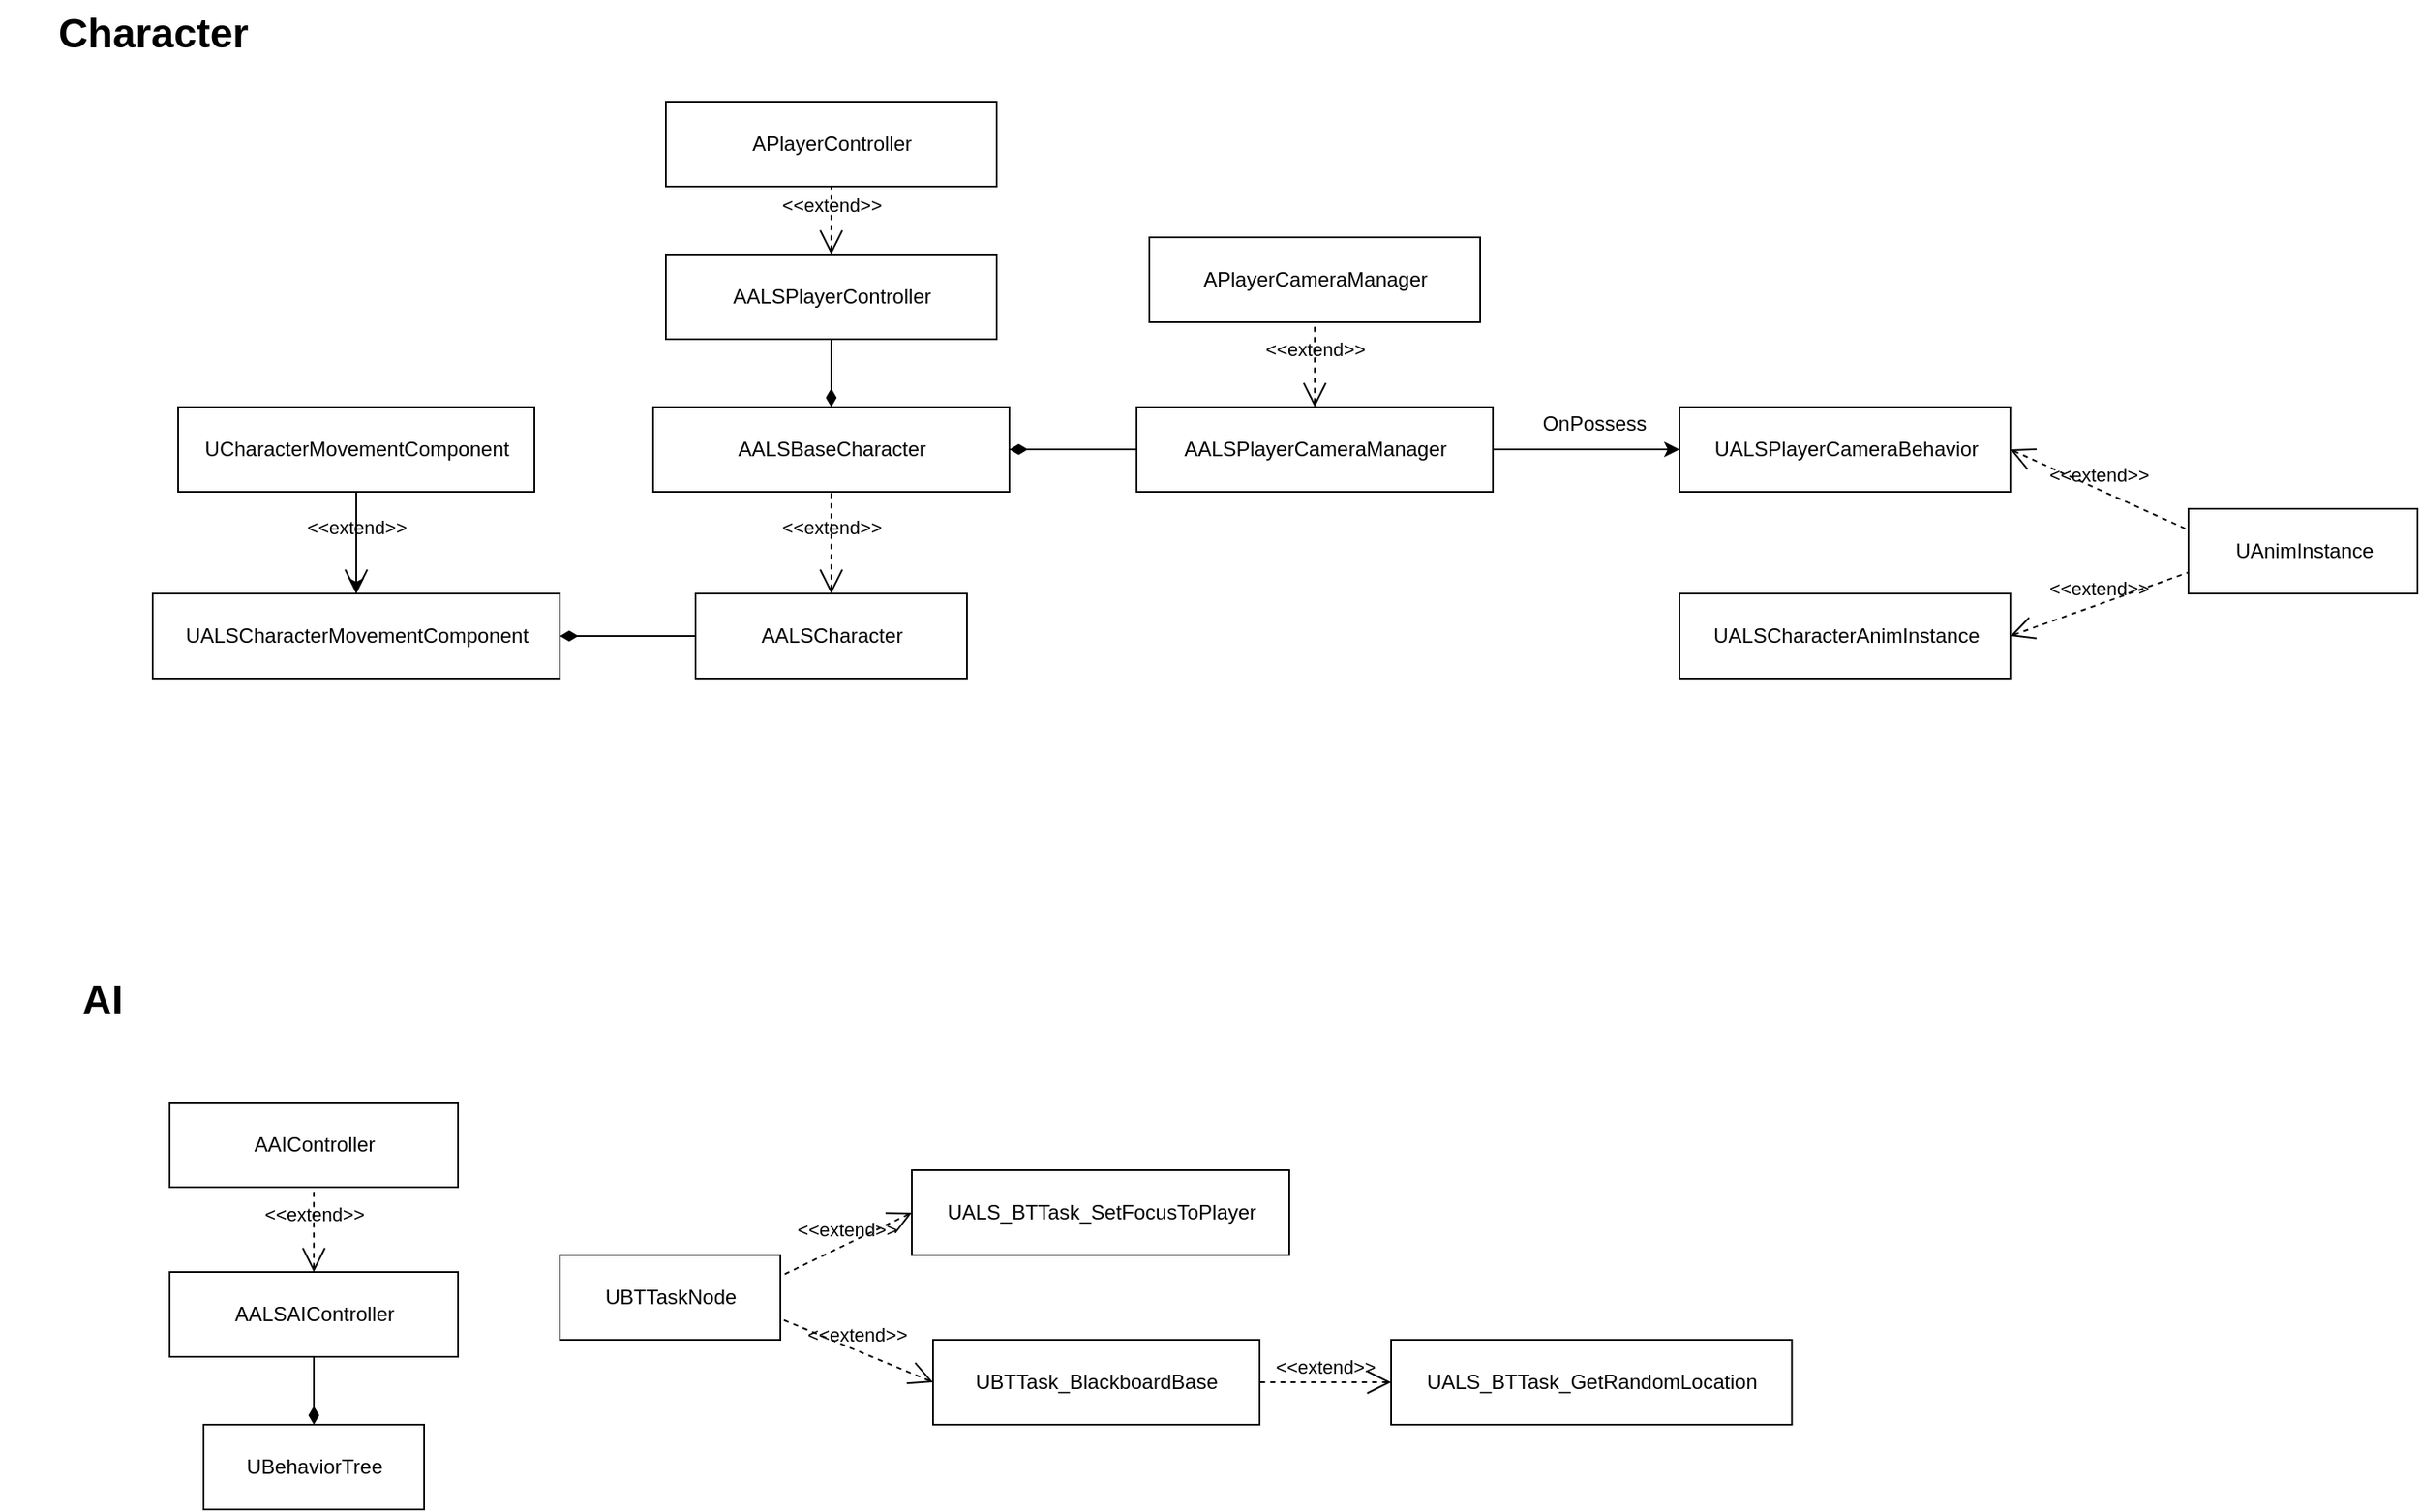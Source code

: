 <mxfile>
    <diagram id="7jDrbN-kZI5z4kWxKYkB" name="Page-1">
        <mxGraphModel dx="2107" dy="2727" grid="1" gridSize="10" guides="1" tooltips="1" connect="1" arrows="1" fold="1" page="1" pageScale="1" pageWidth="850" pageHeight="1100" math="0" shadow="0">
            <root>
                <mxCell id="0"/>
                <mxCell id="1" parent="0"/>
                <mxCell id="21" value="" style="edgeStyle=none;html=1;" edge="1" parent="1" source="2" target="4">
                    <mxGeometry relative="1" as="geometry"/>
                </mxCell>
                <mxCell id="2" value="UCharacterMovementComponent" style="html=1;" vertex="1" parent="1">
                    <mxGeometry x="105" y="290" width="210" height="50" as="geometry"/>
                </mxCell>
                <mxCell id="4" value="UALSCharacterMovementComponent" style="html=1;" vertex="1" parent="1">
                    <mxGeometry x="90" y="400" width="240" height="50" as="geometry"/>
                </mxCell>
                <mxCell id="5" value="&amp;lt;&amp;lt;extend&amp;gt;&amp;gt;" style="edgeStyle=none;html=1;startArrow=open;endArrow=none;startSize=12;verticalAlign=bottom;dashed=1;labelBackgroundColor=none;entryX=0.5;entryY=1;entryDx=0;entryDy=0;exitX=0.5;exitY=0;exitDx=0;exitDy=0;" edge="1" parent="1" source="4" target="2">
                    <mxGeometry width="160" relative="1" as="geometry">
                        <mxPoint x="495" y="580" as="sourcePoint"/>
                        <mxPoint x="655" y="580" as="targetPoint"/>
                    </mxGeometry>
                </mxCell>
                <mxCell id="7" value="AALSBaseCharacter" style="html=1;" vertex="1" parent="1">
                    <mxGeometry x="385" y="290" width="210" height="50" as="geometry"/>
                </mxCell>
                <mxCell id="8" value="AALSCharacter" style="html=1;" vertex="1" parent="1">
                    <mxGeometry x="410" y="400" width="160" height="50" as="geometry"/>
                </mxCell>
                <mxCell id="9" value="&amp;lt;&amp;lt;extend&amp;gt;&amp;gt;" style="edgeStyle=none;html=1;startArrow=open;endArrow=none;startSize=12;verticalAlign=bottom;dashed=1;labelBackgroundColor=none;entryX=0.5;entryY=1;entryDx=0;entryDy=0;exitX=0.5;exitY=0;exitDx=0;exitDy=0;" edge="1" parent="1" source="8" target="7">
                    <mxGeometry width="160" relative="1" as="geometry">
                        <mxPoint x="760" y="580" as="sourcePoint"/>
                        <mxPoint x="920" y="580" as="targetPoint"/>
                    </mxGeometry>
                </mxCell>
                <mxCell id="12" value="" style="endArrow=none;startArrow=diamondThin;endFill=0;startFill=1;html=1;verticalAlign=bottom;labelBackgroundColor=none;strokeWidth=1;startSize=8;endSize=8;entryX=0;entryY=0.5;entryDx=0;entryDy=0;exitX=1;exitY=0.5;exitDx=0;exitDy=0;" edge="1" parent="1" source="4" target="8">
                    <mxGeometry width="160" relative="1" as="geometry">
                        <mxPoint x="670" y="425" as="sourcePoint"/>
                        <mxPoint x="590" y="425" as="targetPoint"/>
                    </mxGeometry>
                </mxCell>
                <mxCell id="15" value="AALSPlayerController" style="html=1;" vertex="1" parent="1">
                    <mxGeometry x="392.5" y="200" width="195" height="50" as="geometry"/>
                </mxCell>
                <mxCell id="16" value="" style="endArrow=none;startArrow=diamondThin;endFill=0;startFill=1;html=1;verticalAlign=bottom;labelBackgroundColor=none;strokeWidth=1;startSize=8;endSize=8;entryX=0.5;entryY=1;entryDx=0;entryDy=0;exitX=0.5;exitY=0;exitDx=0;exitDy=0;" edge="1" parent="1" source="7" target="15">
                    <mxGeometry width="160" relative="1" as="geometry">
                        <mxPoint x="340" y="435" as="sourcePoint"/>
                        <mxPoint x="420" y="435" as="targetPoint"/>
                    </mxGeometry>
                </mxCell>
                <mxCell id="17" value="APlayerController" style="html=1;" vertex="1" parent="1">
                    <mxGeometry x="392.5" y="110" width="195" height="50" as="geometry"/>
                </mxCell>
                <mxCell id="18" value="&amp;lt;&amp;lt;extend&amp;gt;&amp;gt;" style="edgeStyle=none;html=1;startArrow=open;endArrow=none;startSize=12;verticalAlign=bottom;dashed=1;labelBackgroundColor=none;entryX=0.5;entryY=1;entryDx=0;entryDy=0;exitX=0.5;exitY=0;exitDx=0;exitDy=0;" edge="1" parent="1" source="15" target="17">
                    <mxGeometry width="160" relative="1" as="geometry">
                        <mxPoint x="500" y="410" as="sourcePoint"/>
                        <mxPoint x="500" y="350" as="targetPoint"/>
                    </mxGeometry>
                </mxCell>
                <mxCell id="25" style="edgeStyle=none;html=1;exitX=1;exitY=0.5;exitDx=0;exitDy=0;entryX=0;entryY=0.5;entryDx=0;entryDy=0;" edge="1" parent="1" source="19" target="24">
                    <mxGeometry relative="1" as="geometry"/>
                </mxCell>
                <mxCell id="19" value="AALSPlayerCameraManager" style="html=1;" vertex="1" parent="1">
                    <mxGeometry x="670" y="290" width="210" height="50" as="geometry"/>
                </mxCell>
                <mxCell id="20" value="APlayerCameraManager" style="html=1;" vertex="1" parent="1">
                    <mxGeometry x="677.5" y="190" width="195" height="50" as="geometry"/>
                </mxCell>
                <mxCell id="22" value="&amp;lt;&amp;lt;extend&amp;gt;&amp;gt;" style="edgeStyle=none;html=1;startArrow=open;endArrow=none;startSize=12;verticalAlign=bottom;dashed=1;labelBackgroundColor=none;entryX=0.5;entryY=1;entryDx=0;entryDy=0;exitX=0.5;exitY=0;exitDx=0;exitDy=0;" edge="1" parent="1" source="19" target="20">
                    <mxGeometry width="160" relative="1" as="geometry">
                        <mxPoint x="530" y="410" as="sourcePoint"/>
                        <mxPoint x="530" y="350.0" as="targetPoint"/>
                    </mxGeometry>
                </mxCell>
                <mxCell id="23" value="" style="endArrow=none;startArrow=diamondThin;endFill=0;startFill=1;html=1;verticalAlign=bottom;labelBackgroundColor=none;strokeWidth=1;startSize=8;endSize=8;entryX=0;entryY=0.5;entryDx=0;entryDy=0;exitX=1;exitY=0.5;exitDx=0;exitDy=0;" edge="1" parent="1" source="7" target="19">
                    <mxGeometry width="160" relative="1" as="geometry">
                        <mxPoint x="340" y="435" as="sourcePoint"/>
                        <mxPoint x="420" y="435" as="targetPoint"/>
                    </mxGeometry>
                </mxCell>
                <mxCell id="24" value="UALSPlayerCameraBehavior" style="html=1;" vertex="1" parent="1">
                    <mxGeometry x="990" y="290" width="195" height="50" as="geometry"/>
                </mxCell>
                <UserObject label="OnPossess" placeholders="1" name="Variable" id="27">
                    <mxCell style="text;html=1;strokeColor=none;fillColor=none;align=center;verticalAlign=middle;whiteSpace=wrap;overflow=hidden;" vertex="1" parent="1">
                        <mxGeometry x="900" y="290" width="80" height="20" as="geometry"/>
                    </mxCell>
                </UserObject>
                <mxCell id="28" value="UALSCharacterAnimInstance" style="html=1;" vertex="1" parent="1">
                    <mxGeometry x="990" y="400" width="195" height="50" as="geometry"/>
                </mxCell>
                <mxCell id="29" value="UAnimInstance" style="html=1;" vertex="1" parent="1">
                    <mxGeometry x="1290" y="350" width="135" height="50" as="geometry"/>
                </mxCell>
                <mxCell id="30" value="&amp;lt;&amp;lt;extend&amp;gt;&amp;gt;" style="edgeStyle=none;html=1;startArrow=open;endArrow=none;startSize=12;verticalAlign=bottom;dashed=1;labelBackgroundColor=none;entryX=0;entryY=0.75;entryDx=0;entryDy=0;exitX=1;exitY=0.5;exitDx=0;exitDy=0;" edge="1" parent="1" source="28" target="29">
                    <mxGeometry width="160" relative="1" as="geometry">
                        <mxPoint x="755.0" y="300" as="sourcePoint"/>
                        <mxPoint x="755.0" y="250" as="targetPoint"/>
                    </mxGeometry>
                </mxCell>
                <mxCell id="31" value="&amp;lt;&amp;lt;extend&amp;gt;&amp;gt;" style="edgeStyle=none;html=1;startArrow=open;endArrow=none;startSize=12;verticalAlign=bottom;dashed=1;labelBackgroundColor=none;exitX=1;exitY=0.5;exitDx=0;exitDy=0;entryX=0;entryY=0.25;entryDx=0;entryDy=0;" edge="1" parent="1" source="24" target="29">
                    <mxGeometry width="160" relative="1" as="geometry">
                        <mxPoint x="1097.5" y="460" as="sourcePoint"/>
                        <mxPoint x="1260" y="340" as="targetPoint"/>
                    </mxGeometry>
                </mxCell>
                <mxCell id="32" value="AAIController" style="html=1;" vertex="1" parent="1">
                    <mxGeometry x="100" y="700" width="170" height="50" as="geometry"/>
                </mxCell>
                <mxCell id="34" value="&amp;lt;&amp;lt;extend&amp;gt;&amp;gt;" style="edgeStyle=none;html=1;startArrow=open;endArrow=none;startSize=12;verticalAlign=bottom;dashed=1;labelBackgroundColor=none;entryX=0.5;entryY=1;entryDx=0;entryDy=0;exitX=0.5;exitY=0;exitDx=0;exitDy=0;" edge="1" parent="1" source="35" target="32">
                    <mxGeometry width="160" relative="1" as="geometry">
                        <mxPoint x="185" y="810" as="sourcePoint"/>
                        <mxPoint x="190" y="400" as="targetPoint"/>
                    </mxGeometry>
                </mxCell>
                <mxCell id="35" value="AALSAIController" style="html=1;" vertex="1" parent="1">
                    <mxGeometry x="100" y="800" width="170" height="50" as="geometry"/>
                </mxCell>
                <mxCell id="36" value="UBehaviorTree" style="html=1;" vertex="1" parent="1">
                    <mxGeometry x="120" y="890" width="130" height="50" as="geometry"/>
                </mxCell>
                <mxCell id="37" value="" style="endArrow=none;startArrow=diamondThin;endFill=0;startFill=1;html=1;verticalAlign=bottom;labelBackgroundColor=none;strokeWidth=1;startSize=8;endSize=8;entryX=0.5;entryY=1;entryDx=0;entryDy=0;exitX=0.5;exitY=0;exitDx=0;exitDy=0;" edge="1" parent="1" source="36" target="35">
                    <mxGeometry width="160" relative="1" as="geometry">
                        <mxPoint x="575" y="375" as="sourcePoint"/>
                        <mxPoint x="650" y="375" as="targetPoint"/>
                    </mxGeometry>
                </mxCell>
                <mxCell id="38" value="UBTTaskNode" style="html=1;" vertex="1" parent="1">
                    <mxGeometry x="330" y="790" width="130" height="50" as="geometry"/>
                </mxCell>
                <mxCell id="39" value="UALS_BTTask_SetFocusToPlayer" style="html=1;" vertex="1" parent="1">
                    <mxGeometry x="537.5" y="740" width="222.5" height="50" as="geometry"/>
                </mxCell>
                <mxCell id="40" value="UBTTask_BlackboardBase" style="html=1;" vertex="1" parent="1">
                    <mxGeometry x="550" y="840" width="192.5" height="50" as="geometry"/>
                </mxCell>
                <mxCell id="41" value="UALS_BTTask_GetRandomLocation" style="html=1;" vertex="1" parent="1">
                    <mxGeometry x="820" y="840" width="236.25" height="50" as="geometry"/>
                </mxCell>
                <mxCell id="42" value="&amp;lt;&amp;lt;extend&amp;gt;&amp;gt;" style="edgeStyle=none;html=1;startArrow=open;endArrow=none;startSize=12;verticalAlign=bottom;dashed=1;labelBackgroundColor=none;entryX=1;entryY=0.75;entryDx=0;entryDy=0;exitX=0;exitY=0.5;exitDx=0;exitDy=0;" edge="1" parent="1" source="40" target="38">
                    <mxGeometry width="160" relative="1" as="geometry">
                        <mxPoint x="445" y="590" as="sourcePoint"/>
                        <mxPoint x="445" y="540" as="targetPoint"/>
                    </mxGeometry>
                </mxCell>
                <mxCell id="43" value="&amp;lt;&amp;lt;extend&amp;gt;&amp;gt;" style="edgeStyle=none;html=1;startArrow=open;endArrow=none;startSize=12;verticalAlign=bottom;dashed=1;labelBackgroundColor=none;entryX=1;entryY=0.25;entryDx=0;entryDy=0;exitX=0;exitY=0.5;exitDx=0;exitDy=0;" edge="1" parent="1" source="39" target="38">
                    <mxGeometry width="160" relative="1" as="geometry">
                        <mxPoint x="557.5" y="915" as="sourcePoint"/>
                        <mxPoint x="520" y="837.5" as="targetPoint"/>
                    </mxGeometry>
                </mxCell>
                <mxCell id="44" value="&amp;lt;&amp;lt;extend&amp;gt;&amp;gt;" style="edgeStyle=none;html=1;startArrow=open;endArrow=none;startSize=12;verticalAlign=bottom;dashed=1;labelBackgroundColor=none;entryX=1;entryY=0.5;entryDx=0;entryDy=0;exitX=0;exitY=0.5;exitDx=0;exitDy=0;" edge="1" parent="1" source="41" target="40">
                    <mxGeometry width="160" relative="1" as="geometry">
                        <mxPoint x="560" y="875" as="sourcePoint"/>
                        <mxPoint x="470" y="837.5" as="targetPoint"/>
                    </mxGeometry>
                </mxCell>
                <mxCell id="47" value="AI" style="text;strokeColor=none;fillColor=none;html=1;fontSize=24;fontStyle=1;verticalAlign=middle;align=center;" vertex="1" parent="1">
                    <mxGeometry x="10" y="620" width="100" height="40" as="geometry"/>
                </mxCell>
                <mxCell id="48" value="Character" style="text;strokeColor=none;fillColor=none;html=1;fontSize=24;fontStyle=1;verticalAlign=middle;align=center;" vertex="1" parent="1">
                    <mxGeometry y="50" width="180" height="40" as="geometry"/>
                </mxCell>
            </root>
        </mxGraphModel>
    </diagram>
</mxfile>